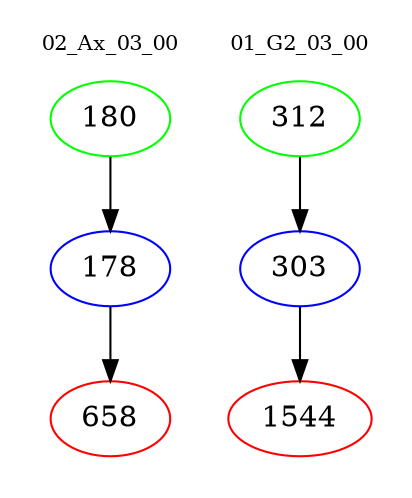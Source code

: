 digraph{
subgraph cluster_0 {
color = white
label = "02_Ax_03_00";
fontsize=10;
T0_180 [label="180", color="green"]
T0_180 -> T0_178 [color="black"]
T0_178 [label="178", color="blue"]
T0_178 -> T0_658 [color="black"]
T0_658 [label="658", color="red"]
}
subgraph cluster_1 {
color = white
label = "01_G2_03_00";
fontsize=10;
T1_312 [label="312", color="green"]
T1_312 -> T1_303 [color="black"]
T1_303 [label="303", color="blue"]
T1_303 -> T1_1544 [color="black"]
T1_1544 [label="1544", color="red"]
}
}
